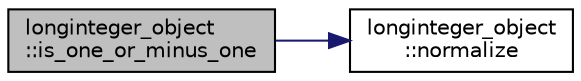 digraph "longinteger_object::is_one_or_minus_one"
{
  edge [fontname="Helvetica",fontsize="10",labelfontname="Helvetica",labelfontsize="10"];
  node [fontname="Helvetica",fontsize="10",shape=record];
  rankdir="LR";
  Node2039 [label="longinteger_object\l::is_one_or_minus_one",height=0.2,width=0.4,color="black", fillcolor="grey75", style="filled", fontcolor="black"];
  Node2039 -> Node2040 [color="midnightblue",fontsize="10",style="solid",fontname="Helvetica"];
  Node2040 [label="longinteger_object\l::normalize",height=0.2,width=0.4,color="black", fillcolor="white", style="filled",URL="$dd/d7e/classlonginteger__object.html#ae27040d862a5624e98fc9582daa889ee"];
}

